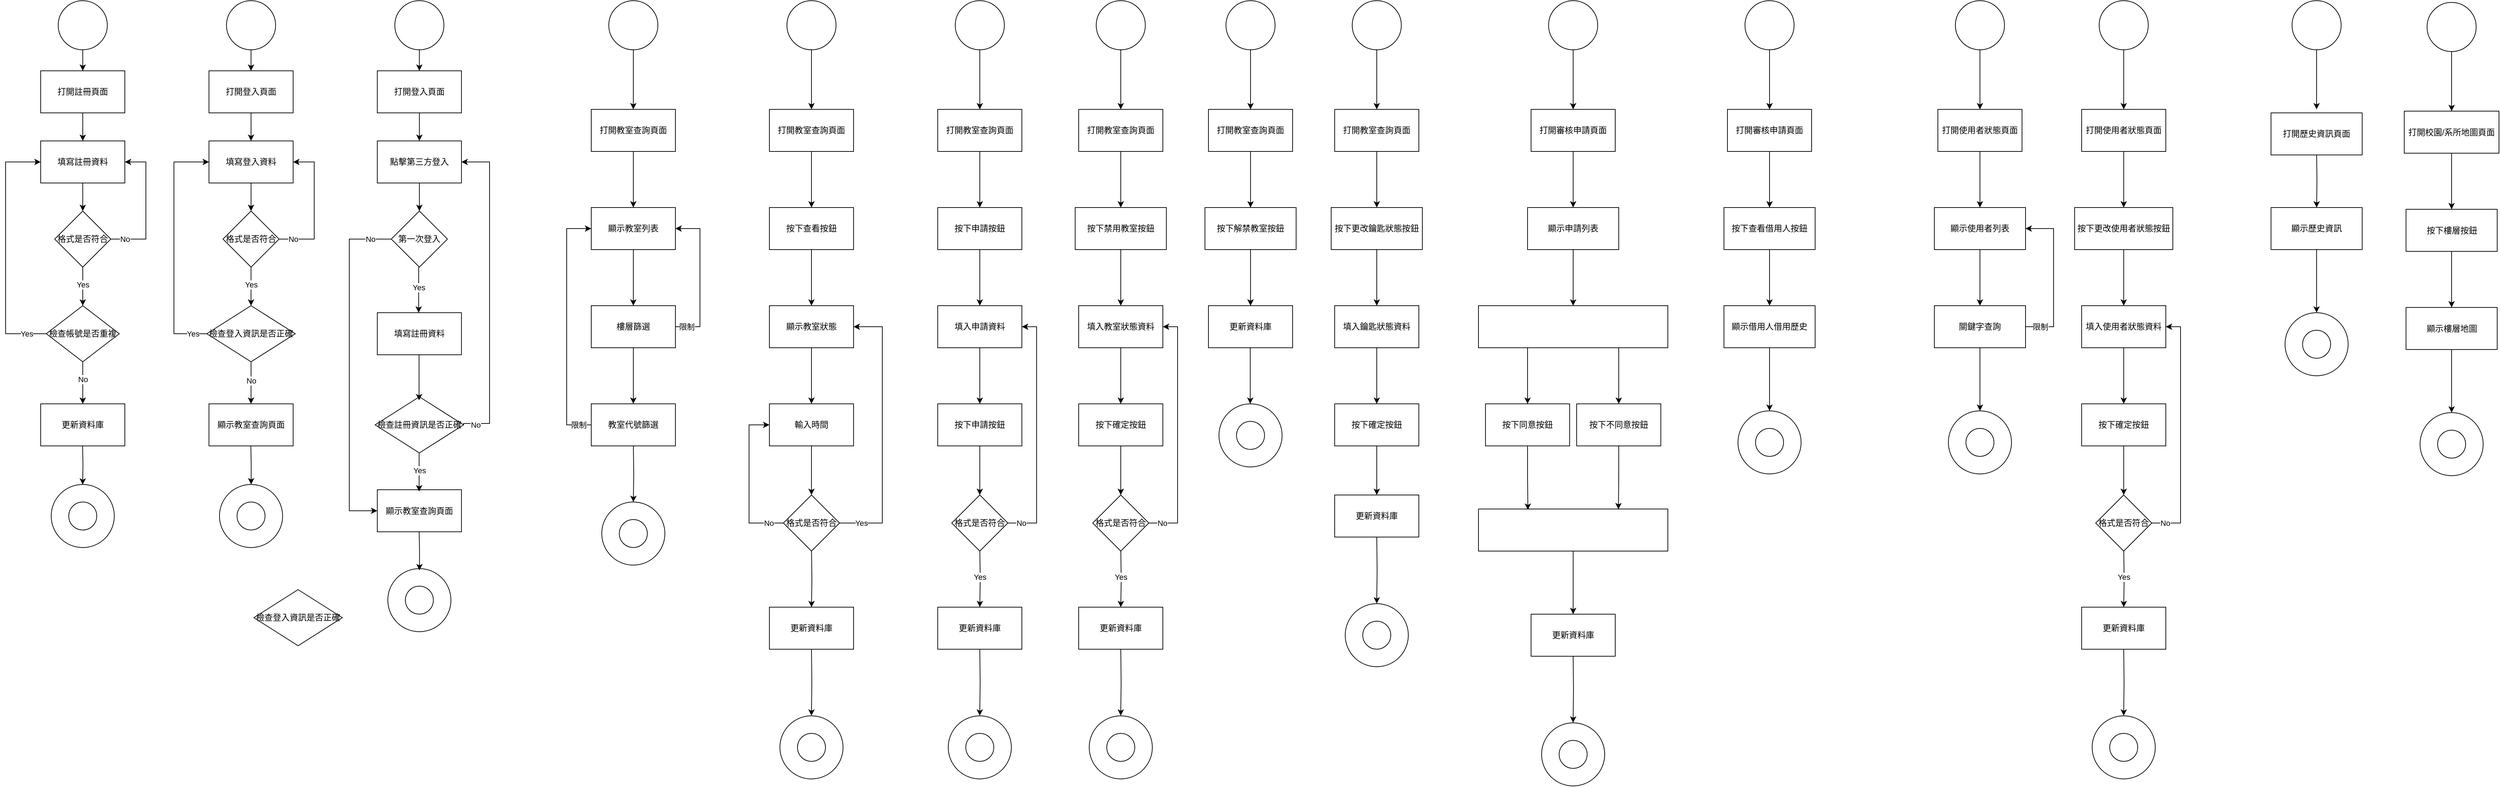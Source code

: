 <mxfile version="26.0.2">
  <diagram id="hvVRYcgnZZDShzeWK8Go" name="第 1 页">
    <mxGraphModel dx="1471" dy="1305" grid="1" gridSize="10" guides="1" tooltips="1" connect="1" arrows="1" fold="1" page="1" pageScale="1" pageWidth="827" pageHeight="1169" math="0" shadow="0">
      <root>
        <mxCell id="0" />
        <mxCell id="1" parent="0" />
        <mxCell id="fquedlguML3Tx2x5SOF--1" value="" style="edgeStyle=orthogonalEdgeStyle;rounded=0;orthogonalLoop=1;jettySize=auto;html=1;" edge="1" parent="1" source="fquedlguML3Tx2x5SOF--2" target="fquedlguML3Tx2x5SOF--4">
          <mxGeometry relative="1" as="geometry" />
        </mxCell>
        <mxCell id="fquedlguML3Tx2x5SOF--2" value="" style="ellipse;whiteSpace=wrap;html=1;aspect=fixed;" vertex="1" parent="1">
          <mxGeometry x="1725" width="70" height="70" as="geometry" />
        </mxCell>
        <mxCell id="fquedlguML3Tx2x5SOF--3" value="" style="edgeStyle=orthogonalEdgeStyle;rounded=0;orthogonalLoop=1;jettySize=auto;html=1;" edge="1" parent="1" source="fquedlguML3Tx2x5SOF--4" target="fquedlguML3Tx2x5SOF--6">
          <mxGeometry relative="1" as="geometry" />
        </mxCell>
        <mxCell id="fquedlguML3Tx2x5SOF--4" value="打開註冊頁面" style="whiteSpace=wrap;html=1;" vertex="1" parent="1">
          <mxGeometry x="1700" y="100" width="120" height="60" as="geometry" />
        </mxCell>
        <mxCell id="fquedlguML3Tx2x5SOF--5" value="" style="edgeStyle=orthogonalEdgeStyle;rounded=0;orthogonalLoop=1;jettySize=auto;html=1;" edge="1" parent="1" source="fquedlguML3Tx2x5SOF--6" target="fquedlguML3Tx2x5SOF--11">
          <mxGeometry relative="1" as="geometry" />
        </mxCell>
        <mxCell id="fquedlguML3Tx2x5SOF--6" value="填寫註冊資料" style="whiteSpace=wrap;html=1;" vertex="1" parent="1">
          <mxGeometry x="1700" y="200" width="120" height="60" as="geometry" />
        </mxCell>
        <mxCell id="fquedlguML3Tx2x5SOF--7" value="" style="edgeStyle=orthogonalEdgeStyle;rounded=0;orthogonalLoop=1;jettySize=auto;html=1;" edge="1" parent="1" source="fquedlguML3Tx2x5SOF--11" target="fquedlguML3Tx2x5SOF--17">
          <mxGeometry relative="1" as="geometry" />
        </mxCell>
        <mxCell id="fquedlguML3Tx2x5SOF--8" value="Yes" style="edgeLabel;html=1;align=center;verticalAlign=middle;resizable=0;points=[];" vertex="1" connectable="0" parent="fquedlguML3Tx2x5SOF--7">
          <mxGeometry x="-0.118" relative="1" as="geometry">
            <mxPoint as="offset" />
          </mxGeometry>
        </mxCell>
        <mxCell id="fquedlguML3Tx2x5SOF--9" style="edgeStyle=orthogonalEdgeStyle;rounded=0;orthogonalLoop=1;jettySize=auto;html=1;entryX=1;entryY=0.5;entryDx=0;entryDy=0;exitX=1;exitY=0.5;exitDx=0;exitDy=0;" edge="1" parent="1" source="fquedlguML3Tx2x5SOF--11" target="fquedlguML3Tx2x5SOF--6">
          <mxGeometry relative="1" as="geometry">
            <Array as="points">
              <mxPoint x="1850" y="340" />
              <mxPoint x="1850" y="230" />
            </Array>
            <mxPoint x="1794.999" y="409.971" as="sourcePoint" />
            <mxPoint x="1854.97" y="230" as="targetPoint" />
          </mxGeometry>
        </mxCell>
        <mxCell id="fquedlguML3Tx2x5SOF--10" value="No" style="edgeLabel;html=1;align=center;verticalAlign=middle;resizable=0;points=[];" vertex="1" connectable="0" parent="fquedlguML3Tx2x5SOF--9">
          <mxGeometry x="-0.812" relative="1" as="geometry">
            <mxPoint x="2" as="offset" />
          </mxGeometry>
        </mxCell>
        <mxCell id="fquedlguML3Tx2x5SOF--11" value="格式是否符合" style="rhombus;whiteSpace=wrap;html=1;" vertex="1" parent="1">
          <mxGeometry x="1720" y="300" width="80" height="80" as="geometry" />
        </mxCell>
        <mxCell id="fquedlguML3Tx2x5SOF--12" style="edgeStyle=orthogonalEdgeStyle;rounded=0;orthogonalLoop=1;jettySize=auto;html=1;entryX=0;entryY=0.5;entryDx=0;entryDy=0;exitX=0;exitY=0.5;exitDx=0;exitDy=0;" edge="1" parent="1" source="fquedlguML3Tx2x5SOF--17" target="fquedlguML3Tx2x5SOF--6">
          <mxGeometry relative="1" as="geometry">
            <Array as="points">
              <mxPoint x="1650" y="475" />
              <mxPoint x="1650" y="230" />
            </Array>
            <mxPoint x="1665.999" y="499.978" as="sourcePoint" />
            <mxPoint x="1605.97" y="215" as="targetPoint" />
          </mxGeometry>
        </mxCell>
        <mxCell id="fquedlguML3Tx2x5SOF--13" value="Yes" style="edgeLabel;html=1;align=center;verticalAlign=middle;resizable=0;points=[];" vertex="1" connectable="0" parent="fquedlguML3Tx2x5SOF--12">
          <mxGeometry x="-0.876" relative="1" as="geometry">
            <mxPoint x="-6" as="offset" />
          </mxGeometry>
        </mxCell>
        <mxCell id="fquedlguML3Tx2x5SOF--14" value="" style="edgeStyle=orthogonalEdgeStyle;rounded=0;orthogonalLoop=1;jettySize=auto;html=1;entryX=0.5;entryY=0;entryDx=0;entryDy=0;" edge="1" parent="1" source="fquedlguML3Tx2x5SOF--17" target="fquedlguML3Tx2x5SOF--18">
          <mxGeometry relative="1" as="geometry">
            <mxPoint x="1760" y="755" as="targetPoint" />
          </mxGeometry>
        </mxCell>
        <mxCell id="fquedlguML3Tx2x5SOF--15" value="No" style="edgeLabel;html=1;align=center;verticalAlign=middle;resizable=0;points=[];" vertex="1" connectable="0" parent="fquedlguML3Tx2x5SOF--14">
          <mxGeometry x="-0.121" relative="1" as="geometry">
            <mxPoint y="-71" as="offset" />
          </mxGeometry>
        </mxCell>
        <mxCell id="fquedlguML3Tx2x5SOF--16" value="No" style="edgeLabel;html=1;align=center;verticalAlign=middle;resizable=0;points=[];" vertex="1" connectable="0" parent="fquedlguML3Tx2x5SOF--14">
          <mxGeometry x="-0.171" relative="1" as="geometry">
            <mxPoint as="offset" />
          </mxGeometry>
        </mxCell>
        <mxCell id="fquedlguML3Tx2x5SOF--17" value="檢查帳號是否重複" style="rhombus;whiteSpace=wrap;html=1;" vertex="1" parent="1">
          <mxGeometry x="1708" y="435" width="104" height="80" as="geometry" />
        </mxCell>
        <mxCell id="fquedlguML3Tx2x5SOF--18" value="更新資料庫" style="whiteSpace=wrap;html=1;" vertex="1" parent="1">
          <mxGeometry x="1700" y="575" width="120" height="60" as="geometry" />
        </mxCell>
        <mxCell id="fquedlguML3Tx2x5SOF--19" value="" style="verticalLabelPosition=bottom;verticalAlign=top;html=1;shape=mxgraph.basic.donut;dx=25;" vertex="1" parent="1">
          <mxGeometry x="1715" y="690" width="90" height="90" as="geometry" />
        </mxCell>
        <mxCell id="fquedlguML3Tx2x5SOF--20" style="edgeStyle=orthogonalEdgeStyle;rounded=0;orthogonalLoop=1;jettySize=auto;html=1;entryX=0.498;entryY=0.003;entryDx=0;entryDy=0;entryPerimeter=0;" edge="1" parent="1" target="fquedlguML3Tx2x5SOF--19">
          <mxGeometry relative="1" as="geometry">
            <mxPoint x="1759.79" y="635" as="sourcePoint" />
            <mxPoint x="1760" y="682" as="targetPoint" />
          </mxGeometry>
        </mxCell>
        <mxCell id="fquedlguML3Tx2x5SOF--21" value="" style="edgeStyle=orthogonalEdgeStyle;rounded=0;orthogonalLoop=1;jettySize=auto;html=1;" edge="1" parent="1" source="fquedlguML3Tx2x5SOF--22" target="fquedlguML3Tx2x5SOF--24">
          <mxGeometry relative="1" as="geometry" />
        </mxCell>
        <mxCell id="fquedlguML3Tx2x5SOF--22" value="" style="ellipse;whiteSpace=wrap;html=1;aspect=fixed;" vertex="1" parent="1">
          <mxGeometry x="1964.94" width="70" height="70" as="geometry" />
        </mxCell>
        <mxCell id="fquedlguML3Tx2x5SOF--23" value="" style="edgeStyle=orthogonalEdgeStyle;rounded=0;orthogonalLoop=1;jettySize=auto;html=1;" edge="1" parent="1" source="fquedlguML3Tx2x5SOF--24" target="fquedlguML3Tx2x5SOF--26">
          <mxGeometry relative="1" as="geometry" />
        </mxCell>
        <mxCell id="fquedlguML3Tx2x5SOF--24" value="打開登入頁面" style="whiteSpace=wrap;html=1;" vertex="1" parent="1">
          <mxGeometry x="1939.94" y="100" width="120" height="60" as="geometry" />
        </mxCell>
        <mxCell id="fquedlguML3Tx2x5SOF--25" value="" style="edgeStyle=orthogonalEdgeStyle;rounded=0;orthogonalLoop=1;jettySize=auto;html=1;" edge="1" parent="1" source="fquedlguML3Tx2x5SOF--26" target="fquedlguML3Tx2x5SOF--31">
          <mxGeometry relative="1" as="geometry" />
        </mxCell>
        <mxCell id="fquedlguML3Tx2x5SOF--26" value="填寫登入資料" style="whiteSpace=wrap;html=1;" vertex="1" parent="1">
          <mxGeometry x="1939.94" y="200" width="120" height="60" as="geometry" />
        </mxCell>
        <mxCell id="fquedlguML3Tx2x5SOF--27" value="" style="edgeStyle=orthogonalEdgeStyle;rounded=0;orthogonalLoop=1;jettySize=auto;html=1;" edge="1" parent="1" source="fquedlguML3Tx2x5SOF--31" target="fquedlguML3Tx2x5SOF--34">
          <mxGeometry relative="1" as="geometry" />
        </mxCell>
        <mxCell id="fquedlguML3Tx2x5SOF--28" value="Yes" style="edgeLabel;html=1;align=center;verticalAlign=middle;resizable=0;points=[];" vertex="1" connectable="0" parent="fquedlguML3Tx2x5SOF--27">
          <mxGeometry x="-0.118" relative="1" as="geometry">
            <mxPoint as="offset" />
          </mxGeometry>
        </mxCell>
        <mxCell id="fquedlguML3Tx2x5SOF--29" style="edgeStyle=orthogonalEdgeStyle;rounded=0;orthogonalLoop=1;jettySize=auto;html=1;entryX=1;entryY=0.5;entryDx=0;entryDy=0;exitX=1;exitY=0.5;exitDx=0;exitDy=0;" edge="1" parent="1" source="fquedlguML3Tx2x5SOF--31" target="fquedlguML3Tx2x5SOF--26">
          <mxGeometry relative="1" as="geometry">
            <Array as="points">
              <mxPoint x="2090" y="340" />
              <mxPoint x="2090" y="230" />
            </Array>
            <mxPoint x="2034.945" y="399.995" as="sourcePoint" />
            <mxPoint x="2094.95" y="250" as="targetPoint" />
          </mxGeometry>
        </mxCell>
        <mxCell id="fquedlguML3Tx2x5SOF--30" value="No" style="edgeLabel;html=1;align=center;verticalAlign=middle;resizable=0;points=[];" vertex="1" connectable="0" parent="fquedlguML3Tx2x5SOF--29">
          <mxGeometry x="-0.812" relative="1" as="geometry">
            <mxPoint x="2" as="offset" />
          </mxGeometry>
        </mxCell>
        <mxCell id="fquedlguML3Tx2x5SOF--31" value="格式是否符合" style="rhombus;whiteSpace=wrap;html=1;" vertex="1" parent="1">
          <mxGeometry x="1959.94" y="300" width="80" height="80" as="geometry" />
        </mxCell>
        <mxCell id="fquedlguML3Tx2x5SOF--32" style="edgeStyle=orthogonalEdgeStyle;rounded=0;orthogonalLoop=1;jettySize=auto;html=1;entryX=0;entryY=0.5;entryDx=0;entryDy=0;exitX=0;exitY=0.5;exitDx=0;exitDy=0;" edge="1" parent="1" source="fquedlguML3Tx2x5SOF--34" target="fquedlguML3Tx2x5SOF--26">
          <mxGeometry relative="1" as="geometry">
            <Array as="points">
              <mxPoint x="1890" y="475" />
              <mxPoint x="1890" y="230" />
            </Array>
            <mxPoint x="1972.96" y="514.968" as="sourcePoint" />
            <mxPoint x="1912.91" y="230" as="targetPoint" />
          </mxGeometry>
        </mxCell>
        <mxCell id="fquedlguML3Tx2x5SOF--33" value="Yes" style="edgeLabel;html=1;align=center;verticalAlign=middle;resizable=0;points=[];" vertex="1" connectable="0" parent="fquedlguML3Tx2x5SOF--32">
          <mxGeometry x="-0.876" relative="1" as="geometry">
            <mxPoint x="1" as="offset" />
          </mxGeometry>
        </mxCell>
        <mxCell id="fquedlguML3Tx2x5SOF--34" value="檢查登入資訊是否正確" style="rhombus;whiteSpace=wrap;html=1;" vertex="1" parent="1">
          <mxGeometry x="1936.91" y="435" width="126.06" height="80" as="geometry" />
        </mxCell>
        <mxCell id="fquedlguML3Tx2x5SOF--35" value="" style="verticalLabelPosition=bottom;verticalAlign=top;html=1;shape=mxgraph.basic.donut;dx=25;" vertex="1" parent="1">
          <mxGeometry x="1954.94" y="690" width="90" height="90" as="geometry" />
        </mxCell>
        <mxCell id="fquedlguML3Tx2x5SOF--36" value="" style="edgeStyle=orthogonalEdgeStyle;rounded=0;orthogonalLoop=1;jettySize=auto;html=1;" edge="1" parent="1" source="fquedlguML3Tx2x5SOF--37" target="fquedlguML3Tx2x5SOF--39">
          <mxGeometry relative="1" as="geometry" />
        </mxCell>
        <mxCell id="fquedlguML3Tx2x5SOF--37" value="" style="ellipse;whiteSpace=wrap;html=1;aspect=fixed;" vertex="1" parent="1">
          <mxGeometry x="2510" width="70" height="70" as="geometry" />
        </mxCell>
        <mxCell id="fquedlguML3Tx2x5SOF--38" value="" style="edgeStyle=orthogonalEdgeStyle;rounded=0;orthogonalLoop=1;jettySize=auto;html=1;" edge="1" parent="1" source="fquedlguML3Tx2x5SOF--39" target="fquedlguML3Tx2x5SOF--41">
          <mxGeometry relative="1" as="geometry" />
        </mxCell>
        <mxCell id="fquedlguML3Tx2x5SOF--39" value="打開教室查詢頁面" style="whiteSpace=wrap;html=1;" vertex="1" parent="1">
          <mxGeometry x="2485" y="155" width="120" height="60" as="geometry" />
        </mxCell>
        <mxCell id="fquedlguML3Tx2x5SOF--40" value="" style="edgeStyle=orthogonalEdgeStyle;rounded=0;orthogonalLoop=1;jettySize=auto;html=1;" edge="1" parent="1" source="fquedlguML3Tx2x5SOF--41" target="fquedlguML3Tx2x5SOF--45">
          <mxGeometry relative="1" as="geometry" />
        </mxCell>
        <mxCell id="fquedlguML3Tx2x5SOF--41" value="顯示教室列表" style="whiteSpace=wrap;html=1;" vertex="1" parent="1">
          <mxGeometry x="2485" y="295" width="120" height="60" as="geometry" />
        </mxCell>
        <mxCell id="fquedlguML3Tx2x5SOF--42" style="edgeStyle=orthogonalEdgeStyle;rounded=0;orthogonalLoop=1;jettySize=auto;html=1;entryX=1;entryY=0.5;entryDx=0;entryDy=0;" edge="1" parent="1" source="fquedlguML3Tx2x5SOF--45" target="fquedlguML3Tx2x5SOF--41">
          <mxGeometry relative="1" as="geometry">
            <Array as="points">
              <mxPoint x="2640" y="465" />
              <mxPoint x="2640" y="325" />
            </Array>
          </mxGeometry>
        </mxCell>
        <mxCell id="fquedlguML3Tx2x5SOF--43" value="限制" style="edgeLabel;html=1;align=center;verticalAlign=middle;resizable=0;points=[];" vertex="1" connectable="0" parent="fquedlguML3Tx2x5SOF--42">
          <mxGeometry x="-0.846" y="-1" relative="1" as="geometry">
            <mxPoint y="-1" as="offset" />
          </mxGeometry>
        </mxCell>
        <mxCell id="fquedlguML3Tx2x5SOF--44" value="" style="edgeStyle=orthogonalEdgeStyle;rounded=0;orthogonalLoop=1;jettySize=auto;html=1;" edge="1" parent="1" source="fquedlguML3Tx2x5SOF--45" target="fquedlguML3Tx2x5SOF--48">
          <mxGeometry relative="1" as="geometry" />
        </mxCell>
        <mxCell id="fquedlguML3Tx2x5SOF--45" value="樓層篩選" style="whiteSpace=wrap;html=1;" vertex="1" parent="1">
          <mxGeometry x="2485" y="435" width="120" height="60" as="geometry" />
        </mxCell>
        <mxCell id="fquedlguML3Tx2x5SOF--46" style="edgeStyle=orthogonalEdgeStyle;rounded=0;orthogonalLoop=1;jettySize=auto;html=1;entryX=0;entryY=0.5;entryDx=0;entryDy=0;" edge="1" parent="1" source="fquedlguML3Tx2x5SOF--48" target="fquedlguML3Tx2x5SOF--41">
          <mxGeometry relative="1" as="geometry">
            <Array as="points">
              <mxPoint x="2450" y="605" />
              <mxPoint x="2450" y="325" />
            </Array>
          </mxGeometry>
        </mxCell>
        <mxCell id="fquedlguML3Tx2x5SOF--47" value="限制" style="edgeLabel;html=1;align=center;verticalAlign=middle;resizable=0;points=[];" vertex="1" connectable="0" parent="fquedlguML3Tx2x5SOF--46">
          <mxGeometry x="-0.895" y="-2" relative="1" as="geometry">
            <mxPoint y="2" as="offset" />
          </mxGeometry>
        </mxCell>
        <mxCell id="fquedlguML3Tx2x5SOF--48" value="教室代號篩選" style="whiteSpace=wrap;html=1;" vertex="1" parent="1">
          <mxGeometry x="2485" y="575" width="120" height="60" as="geometry" />
        </mxCell>
        <mxCell id="fquedlguML3Tx2x5SOF--49" value="" style="edgeStyle=orthogonalEdgeStyle;rounded=0;orthogonalLoop=1;jettySize=auto;html=1;" edge="1" parent="1" source="fquedlguML3Tx2x5SOF--50" target="fquedlguML3Tx2x5SOF--52">
          <mxGeometry relative="1" as="geometry" />
        </mxCell>
        <mxCell id="fquedlguML3Tx2x5SOF--50" value="" style="ellipse;whiteSpace=wrap;html=1;aspect=fixed;" vertex="1" parent="1">
          <mxGeometry x="2764" width="70" height="70" as="geometry" />
        </mxCell>
        <mxCell id="fquedlguML3Tx2x5SOF--51" value="" style="edgeStyle=orthogonalEdgeStyle;rounded=0;orthogonalLoop=1;jettySize=auto;html=1;" edge="1" parent="1" source="fquedlguML3Tx2x5SOF--52" target="fquedlguML3Tx2x5SOF--54">
          <mxGeometry relative="1" as="geometry" />
        </mxCell>
        <mxCell id="fquedlguML3Tx2x5SOF--52" value="打開教室查詢頁面" style="whiteSpace=wrap;html=1;" vertex="1" parent="1">
          <mxGeometry x="2739" y="155" width="120" height="60" as="geometry" />
        </mxCell>
        <mxCell id="fquedlguML3Tx2x5SOF--53" value="" style="edgeStyle=orthogonalEdgeStyle;rounded=0;orthogonalLoop=1;jettySize=auto;html=1;" edge="1" parent="1" source="fquedlguML3Tx2x5SOF--54" target="fquedlguML3Tx2x5SOF--56">
          <mxGeometry relative="1" as="geometry" />
        </mxCell>
        <mxCell id="fquedlguML3Tx2x5SOF--54" value="按下查看按鈕" style="whiteSpace=wrap;html=1;" vertex="1" parent="1">
          <mxGeometry x="2739" y="295" width="120" height="60" as="geometry" />
        </mxCell>
        <mxCell id="fquedlguML3Tx2x5SOF--55" value="" style="edgeStyle=orthogonalEdgeStyle;rounded=0;orthogonalLoop=1;jettySize=auto;html=1;" edge="1" parent="1" source="fquedlguML3Tx2x5SOF--56" target="fquedlguML3Tx2x5SOF--58">
          <mxGeometry relative="1" as="geometry" />
        </mxCell>
        <mxCell id="fquedlguML3Tx2x5SOF--56" value="顯示教室狀態" style="whiteSpace=wrap;html=1;" vertex="1" parent="1">
          <mxGeometry x="2739" y="435" width="120" height="60" as="geometry" />
        </mxCell>
        <mxCell id="fquedlguML3Tx2x5SOF--57" value="" style="edgeStyle=orthogonalEdgeStyle;rounded=0;orthogonalLoop=1;jettySize=auto;html=1;" edge="1" parent="1" source="fquedlguML3Tx2x5SOF--58" target="fquedlguML3Tx2x5SOF--63">
          <mxGeometry relative="1" as="geometry" />
        </mxCell>
        <mxCell id="fquedlguML3Tx2x5SOF--58" value="輸入時間" style="whiteSpace=wrap;html=1;" vertex="1" parent="1">
          <mxGeometry x="2739" y="575" width="120" height="60" as="geometry" />
        </mxCell>
        <mxCell id="fquedlguML3Tx2x5SOF--59" style="edgeStyle=orthogonalEdgeStyle;rounded=0;orthogonalLoop=1;jettySize=auto;html=1;entryX=1;entryY=0.5;entryDx=0;entryDy=0;" edge="1" parent="1" source="fquedlguML3Tx2x5SOF--63" target="fquedlguML3Tx2x5SOF--56">
          <mxGeometry relative="1" as="geometry">
            <Array as="points">
              <mxPoint x="2900" y="745" />
              <mxPoint x="2900" y="465" />
            </Array>
          </mxGeometry>
        </mxCell>
        <mxCell id="fquedlguML3Tx2x5SOF--60" value="Yes" style="edgeLabel;html=1;align=center;verticalAlign=middle;resizable=0;points=[];" vertex="1" connectable="0" parent="fquedlguML3Tx2x5SOF--59">
          <mxGeometry x="-0.839" relative="1" as="geometry">
            <mxPoint as="offset" />
          </mxGeometry>
        </mxCell>
        <mxCell id="fquedlguML3Tx2x5SOF--61" style="edgeStyle=orthogonalEdgeStyle;rounded=0;orthogonalLoop=1;jettySize=auto;html=1;entryX=0;entryY=0.5;entryDx=0;entryDy=0;" edge="1" parent="1" source="fquedlguML3Tx2x5SOF--63" target="fquedlguML3Tx2x5SOF--58">
          <mxGeometry relative="1" as="geometry">
            <Array as="points">
              <mxPoint x="2710" y="745" />
              <mxPoint x="2710" y="605" />
            </Array>
          </mxGeometry>
        </mxCell>
        <mxCell id="fquedlguML3Tx2x5SOF--62" value="No" style="edgeLabel;html=1;align=center;verticalAlign=middle;resizable=0;points=[];" vertex="1" connectable="0" parent="fquedlguML3Tx2x5SOF--61">
          <mxGeometry x="-0.81" y="-3" relative="1" as="geometry">
            <mxPoint x="-1" y="3" as="offset" />
          </mxGeometry>
        </mxCell>
        <mxCell id="fquedlguML3Tx2x5SOF--63" value="格式是否符合" style="rhombus;whiteSpace=wrap;html=1;" vertex="1" parent="1">
          <mxGeometry x="2759" y="705" width="80" height="80" as="geometry" />
        </mxCell>
        <mxCell id="fquedlguML3Tx2x5SOF--64" value="" style="edgeStyle=orthogonalEdgeStyle;rounded=0;orthogonalLoop=1;jettySize=auto;html=1;" edge="1" parent="1">
          <mxGeometry relative="1" as="geometry">
            <mxPoint x="2545.06" y="635" as="sourcePoint" />
            <mxPoint x="2545" y="715" as="targetPoint" />
          </mxGeometry>
        </mxCell>
        <mxCell id="fquedlguML3Tx2x5SOF--65" value="" style="verticalLabelPosition=bottom;verticalAlign=top;html=1;shape=mxgraph.basic.donut;dx=25;" vertex="1" parent="1">
          <mxGeometry x="2500" y="715" width="90" height="90" as="geometry" />
        </mxCell>
        <mxCell id="fquedlguML3Tx2x5SOF--66" value="" style="edgeStyle=orthogonalEdgeStyle;rounded=0;orthogonalLoop=1;jettySize=auto;html=1;" edge="1" parent="1">
          <mxGeometry relative="1" as="geometry">
            <mxPoint x="2799.06" y="785" as="sourcePoint" />
            <mxPoint x="2799" y="865" as="targetPoint" />
          </mxGeometry>
        </mxCell>
        <mxCell id="fquedlguML3Tx2x5SOF--67" value="" style="edgeStyle=orthogonalEdgeStyle;rounded=0;orthogonalLoop=1;jettySize=auto;html=1;" edge="1" parent="1" source="fquedlguML3Tx2x5SOF--68" target="fquedlguML3Tx2x5SOF--70">
          <mxGeometry relative="1" as="geometry" />
        </mxCell>
        <mxCell id="fquedlguML3Tx2x5SOF--68" value="" style="ellipse;whiteSpace=wrap;html=1;aspect=fixed;" vertex="1" parent="1">
          <mxGeometry x="3004" width="70" height="70" as="geometry" />
        </mxCell>
        <mxCell id="fquedlguML3Tx2x5SOF--69" value="" style="edgeStyle=orthogonalEdgeStyle;rounded=0;orthogonalLoop=1;jettySize=auto;html=1;" edge="1" parent="1" source="fquedlguML3Tx2x5SOF--70" target="fquedlguML3Tx2x5SOF--72">
          <mxGeometry relative="1" as="geometry" />
        </mxCell>
        <mxCell id="fquedlguML3Tx2x5SOF--70" value="打開教室查詢頁面" style="whiteSpace=wrap;html=1;" vertex="1" parent="1">
          <mxGeometry x="2979" y="155" width="120" height="60" as="geometry" />
        </mxCell>
        <mxCell id="fquedlguML3Tx2x5SOF--71" value="" style="edgeStyle=orthogonalEdgeStyle;rounded=0;orthogonalLoop=1;jettySize=auto;html=1;" edge="1" parent="1" source="fquedlguML3Tx2x5SOF--72" target="fquedlguML3Tx2x5SOF--74">
          <mxGeometry relative="1" as="geometry" />
        </mxCell>
        <mxCell id="fquedlguML3Tx2x5SOF--72" value="按下申請按鈕" style="whiteSpace=wrap;html=1;" vertex="1" parent="1">
          <mxGeometry x="2979" y="295" width="120" height="60" as="geometry" />
        </mxCell>
        <mxCell id="fquedlguML3Tx2x5SOF--73" value="" style="edgeStyle=orthogonalEdgeStyle;rounded=0;orthogonalLoop=1;jettySize=auto;html=1;" edge="1" parent="1" source="fquedlguML3Tx2x5SOF--74" target="fquedlguML3Tx2x5SOF--76">
          <mxGeometry relative="1" as="geometry" />
        </mxCell>
        <mxCell id="fquedlguML3Tx2x5SOF--74" value="填入申請資料" style="whiteSpace=wrap;html=1;" vertex="1" parent="1">
          <mxGeometry x="2979" y="435" width="120" height="60" as="geometry" />
        </mxCell>
        <mxCell id="fquedlguML3Tx2x5SOF--75" value="" style="edgeStyle=orthogonalEdgeStyle;rounded=0;orthogonalLoop=1;jettySize=auto;html=1;" edge="1" parent="1" source="fquedlguML3Tx2x5SOF--76" target="fquedlguML3Tx2x5SOF--79">
          <mxGeometry relative="1" as="geometry" />
        </mxCell>
        <mxCell id="fquedlguML3Tx2x5SOF--76" value="按下申請按鈕" style="whiteSpace=wrap;html=1;" vertex="1" parent="1">
          <mxGeometry x="2979" y="575" width="120" height="60" as="geometry" />
        </mxCell>
        <mxCell id="fquedlguML3Tx2x5SOF--77" style="edgeStyle=orthogonalEdgeStyle;rounded=0;orthogonalLoop=1;jettySize=auto;html=1;entryX=1;entryY=0.5;entryDx=0;entryDy=0;" edge="1" parent="1" source="fquedlguML3Tx2x5SOF--79" target="fquedlguML3Tx2x5SOF--74">
          <mxGeometry relative="1" as="geometry">
            <Array as="points">
              <mxPoint x="3120" y="745" />
              <mxPoint x="3120" y="465" />
            </Array>
          </mxGeometry>
        </mxCell>
        <mxCell id="fquedlguML3Tx2x5SOF--78" value="No" style="edgeLabel;html=1;align=center;verticalAlign=middle;resizable=0;points=[];" vertex="1" connectable="0" parent="fquedlguML3Tx2x5SOF--77">
          <mxGeometry x="-0.891" relative="1" as="geometry">
            <mxPoint as="offset" />
          </mxGeometry>
        </mxCell>
        <mxCell id="fquedlguML3Tx2x5SOF--79" value="格式是否符合" style="rhombus;whiteSpace=wrap;html=1;" vertex="1" parent="1">
          <mxGeometry x="2999" y="705" width="80" height="80" as="geometry" />
        </mxCell>
        <mxCell id="fquedlguML3Tx2x5SOF--80" value="" style="edgeStyle=orthogonalEdgeStyle;rounded=0;orthogonalLoop=1;jettySize=auto;html=1;" edge="1" parent="1">
          <mxGeometry relative="1" as="geometry">
            <mxPoint x="3039.06" y="785" as="sourcePoint" />
            <mxPoint x="3039" y="865" as="targetPoint" />
          </mxGeometry>
        </mxCell>
        <mxCell id="fquedlguML3Tx2x5SOF--81" value="Yes" style="edgeLabel;html=1;align=center;verticalAlign=middle;resizable=0;points=[];" vertex="1" connectable="0" parent="fquedlguML3Tx2x5SOF--80">
          <mxGeometry x="-0.109" y="-1" relative="1" as="geometry">
            <mxPoint y="1" as="offset" />
          </mxGeometry>
        </mxCell>
        <mxCell id="fquedlguML3Tx2x5SOF--82" value="" style="edgeStyle=orthogonalEdgeStyle;rounded=0;orthogonalLoop=1;jettySize=auto;html=1;" edge="1" parent="1" source="fquedlguML3Tx2x5SOF--83" target="fquedlguML3Tx2x5SOF--85">
          <mxGeometry relative="1" as="geometry" />
        </mxCell>
        <mxCell id="fquedlguML3Tx2x5SOF--83" value="" style="ellipse;whiteSpace=wrap;html=1;aspect=fixed;" vertex="1" parent="1">
          <mxGeometry x="3205" width="70" height="70" as="geometry" />
        </mxCell>
        <mxCell id="fquedlguML3Tx2x5SOF--84" value="" style="edgeStyle=orthogonalEdgeStyle;rounded=0;orthogonalLoop=1;jettySize=auto;html=1;" edge="1" parent="1" source="fquedlguML3Tx2x5SOF--85" target="fquedlguML3Tx2x5SOF--87">
          <mxGeometry relative="1" as="geometry" />
        </mxCell>
        <mxCell id="fquedlguML3Tx2x5SOF--85" value="打開教室查詢頁面" style="whiteSpace=wrap;html=1;" vertex="1" parent="1">
          <mxGeometry x="3180" y="155" width="120" height="60" as="geometry" />
        </mxCell>
        <mxCell id="fquedlguML3Tx2x5SOF--86" value="" style="edgeStyle=orthogonalEdgeStyle;rounded=0;orthogonalLoop=1;jettySize=auto;html=1;" edge="1" parent="1" source="fquedlguML3Tx2x5SOF--87" target="fquedlguML3Tx2x5SOF--89">
          <mxGeometry relative="1" as="geometry" />
        </mxCell>
        <mxCell id="fquedlguML3Tx2x5SOF--87" value="按下禁用教室按鈕" style="whiteSpace=wrap;html=1;" vertex="1" parent="1">
          <mxGeometry x="3175" y="295" width="130" height="60" as="geometry" />
        </mxCell>
        <mxCell id="fquedlguML3Tx2x5SOF--88" value="" style="edgeStyle=orthogonalEdgeStyle;rounded=0;orthogonalLoop=1;jettySize=auto;html=1;" edge="1" parent="1" source="fquedlguML3Tx2x5SOF--89" target="fquedlguML3Tx2x5SOF--91">
          <mxGeometry relative="1" as="geometry" />
        </mxCell>
        <mxCell id="fquedlguML3Tx2x5SOF--89" value="填入教室狀態資料" style="whiteSpace=wrap;html=1;" vertex="1" parent="1">
          <mxGeometry x="3180" y="435" width="120" height="60" as="geometry" />
        </mxCell>
        <mxCell id="fquedlguML3Tx2x5SOF--90" value="" style="edgeStyle=orthogonalEdgeStyle;rounded=0;orthogonalLoop=1;jettySize=auto;html=1;" edge="1" parent="1" source="fquedlguML3Tx2x5SOF--91" target="fquedlguML3Tx2x5SOF--94">
          <mxGeometry relative="1" as="geometry" />
        </mxCell>
        <mxCell id="fquedlguML3Tx2x5SOF--91" value="按下確定按鈕" style="whiteSpace=wrap;html=1;" vertex="1" parent="1">
          <mxGeometry x="3180" y="575" width="120" height="60" as="geometry" />
        </mxCell>
        <mxCell id="fquedlguML3Tx2x5SOF--92" style="edgeStyle=orthogonalEdgeStyle;rounded=0;orthogonalLoop=1;jettySize=auto;html=1;entryX=1;entryY=0.5;entryDx=0;entryDy=0;" edge="1" parent="1" source="fquedlguML3Tx2x5SOF--94" target="fquedlguML3Tx2x5SOF--89">
          <mxGeometry relative="1" as="geometry">
            <Array as="points">
              <mxPoint x="3321" y="745" />
              <mxPoint x="3321" y="465" />
            </Array>
          </mxGeometry>
        </mxCell>
        <mxCell id="fquedlguML3Tx2x5SOF--93" value="No" style="edgeLabel;html=1;align=center;verticalAlign=middle;resizable=0;points=[];" vertex="1" connectable="0" parent="fquedlguML3Tx2x5SOF--92">
          <mxGeometry x="-0.891" relative="1" as="geometry">
            <mxPoint as="offset" />
          </mxGeometry>
        </mxCell>
        <mxCell id="fquedlguML3Tx2x5SOF--94" value="格式是否符合" style="rhombus;whiteSpace=wrap;html=1;" vertex="1" parent="1">
          <mxGeometry x="3200" y="705" width="80" height="80" as="geometry" />
        </mxCell>
        <mxCell id="fquedlguML3Tx2x5SOF--95" value="" style="edgeStyle=orthogonalEdgeStyle;rounded=0;orthogonalLoop=1;jettySize=auto;html=1;" edge="1" parent="1">
          <mxGeometry relative="1" as="geometry">
            <mxPoint x="3240.06" y="785" as="sourcePoint" />
            <mxPoint x="3240" y="865" as="targetPoint" />
          </mxGeometry>
        </mxCell>
        <mxCell id="fquedlguML3Tx2x5SOF--96" value="Yes" style="edgeLabel;html=1;align=center;verticalAlign=middle;resizable=0;points=[];" vertex="1" connectable="0" parent="fquedlguML3Tx2x5SOF--95">
          <mxGeometry x="-0.109" y="-1" relative="1" as="geometry">
            <mxPoint y="1" as="offset" />
          </mxGeometry>
        </mxCell>
        <mxCell id="fquedlguML3Tx2x5SOF--97" value="" style="edgeStyle=orthogonalEdgeStyle;rounded=0;orthogonalLoop=1;jettySize=auto;html=1;" edge="1" parent="1" source="fquedlguML3Tx2x5SOF--98" target="fquedlguML3Tx2x5SOF--100">
          <mxGeometry relative="1" as="geometry" />
        </mxCell>
        <mxCell id="fquedlguML3Tx2x5SOF--98" value="" style="ellipse;whiteSpace=wrap;html=1;aspect=fixed;" vertex="1" parent="1">
          <mxGeometry x="3570" width="70" height="70" as="geometry" />
        </mxCell>
        <mxCell id="fquedlguML3Tx2x5SOF--99" value="" style="edgeStyle=orthogonalEdgeStyle;rounded=0;orthogonalLoop=1;jettySize=auto;html=1;" edge="1" parent="1" source="fquedlguML3Tx2x5SOF--100" target="fquedlguML3Tx2x5SOF--102">
          <mxGeometry relative="1" as="geometry" />
        </mxCell>
        <mxCell id="fquedlguML3Tx2x5SOF--100" value="打開教室查詢頁面" style="whiteSpace=wrap;html=1;" vertex="1" parent="1">
          <mxGeometry x="3545" y="155" width="120" height="60" as="geometry" />
        </mxCell>
        <mxCell id="fquedlguML3Tx2x5SOF--101" value="" style="edgeStyle=orthogonalEdgeStyle;rounded=0;orthogonalLoop=1;jettySize=auto;html=1;" edge="1" parent="1" source="fquedlguML3Tx2x5SOF--102" target="fquedlguML3Tx2x5SOF--104">
          <mxGeometry relative="1" as="geometry" />
        </mxCell>
        <mxCell id="fquedlguML3Tx2x5SOF--102" value="按下更改鑰匙狀態按鈕" style="whiteSpace=wrap;html=1;" vertex="1" parent="1">
          <mxGeometry x="3540" y="295" width="130" height="60" as="geometry" />
        </mxCell>
        <mxCell id="fquedlguML3Tx2x5SOF--103" value="" style="edgeStyle=orthogonalEdgeStyle;rounded=0;orthogonalLoop=1;jettySize=auto;html=1;" edge="1" parent="1" source="fquedlguML3Tx2x5SOF--104" target="fquedlguML3Tx2x5SOF--106">
          <mxGeometry relative="1" as="geometry" />
        </mxCell>
        <mxCell id="fquedlguML3Tx2x5SOF--104" value="填入鑰匙狀態資料" style="whiteSpace=wrap;html=1;" vertex="1" parent="1">
          <mxGeometry x="3545" y="435" width="120" height="60" as="geometry" />
        </mxCell>
        <mxCell id="fquedlguML3Tx2x5SOF--105" value="" style="edgeStyle=orthogonalEdgeStyle;rounded=0;orthogonalLoop=1;jettySize=auto;html=1;" edge="1" parent="1" source="fquedlguML3Tx2x5SOF--106">
          <mxGeometry relative="1" as="geometry">
            <mxPoint x="3605" y="705" as="targetPoint" />
          </mxGeometry>
        </mxCell>
        <mxCell id="fquedlguML3Tx2x5SOF--106" value="按下確定按鈕" style="whiteSpace=wrap;html=1;" vertex="1" parent="1">
          <mxGeometry x="3545" y="575" width="120" height="60" as="geometry" />
        </mxCell>
        <mxCell id="fquedlguML3Tx2x5SOF--107" value="" style="edgeStyle=orthogonalEdgeStyle;rounded=0;orthogonalLoop=1;jettySize=auto;html=1;" edge="1" parent="1" source="fquedlguML3Tx2x5SOF--108" target="fquedlguML3Tx2x5SOF--110">
          <mxGeometry relative="1" as="geometry" />
        </mxCell>
        <mxCell id="fquedlguML3Tx2x5SOF--108" value="" style="ellipse;whiteSpace=wrap;html=1;aspect=fixed;" vertex="1" parent="1">
          <mxGeometry x="3850" width="70" height="70" as="geometry" />
        </mxCell>
        <mxCell id="fquedlguML3Tx2x5SOF--109" value="" style="edgeStyle=orthogonalEdgeStyle;rounded=0;orthogonalLoop=1;jettySize=auto;html=1;" edge="1" parent="1" source="fquedlguML3Tx2x5SOF--110" target="fquedlguML3Tx2x5SOF--112">
          <mxGeometry relative="1" as="geometry" />
        </mxCell>
        <mxCell id="fquedlguML3Tx2x5SOF--110" value="打開審核申請頁面" style="whiteSpace=wrap;html=1;" vertex="1" parent="1">
          <mxGeometry x="3825" y="155" width="120" height="60" as="geometry" />
        </mxCell>
        <mxCell id="fquedlguML3Tx2x5SOF--111" value="" style="edgeStyle=orthogonalEdgeStyle;rounded=0;orthogonalLoop=1;jettySize=auto;html=1;" edge="1" parent="1" source="fquedlguML3Tx2x5SOF--112" target="fquedlguML3Tx2x5SOF--113">
          <mxGeometry relative="1" as="geometry" />
        </mxCell>
        <mxCell id="fquedlguML3Tx2x5SOF--112" value="顯示申請列表" style="whiteSpace=wrap;html=1;" vertex="1" parent="1">
          <mxGeometry x="3820" y="295" width="130" height="60" as="geometry" />
        </mxCell>
        <mxCell id="fquedlguML3Tx2x5SOF--113" value="" style="whiteSpace=wrap;html=1;" vertex="1" parent="1">
          <mxGeometry x="3750" y="435" width="270" height="60" as="geometry" />
        </mxCell>
        <mxCell id="fquedlguML3Tx2x5SOF--114" value="" style="edgeStyle=orthogonalEdgeStyle;rounded=0;orthogonalLoop=1;jettySize=auto;html=1;" edge="1" parent="1">
          <mxGeometry relative="1" as="geometry">
            <mxPoint x="3820" y="495" as="sourcePoint" />
            <mxPoint x="3820" y="575" as="targetPoint" />
          </mxGeometry>
        </mxCell>
        <mxCell id="fquedlguML3Tx2x5SOF--115" value="" style="edgeStyle=orthogonalEdgeStyle;rounded=0;orthogonalLoop=1;jettySize=auto;html=1;" edge="1" parent="1">
          <mxGeometry relative="1" as="geometry">
            <mxPoint x="3950" y="495" as="sourcePoint" />
            <mxPoint x="3950" y="575" as="targetPoint" />
          </mxGeometry>
        </mxCell>
        <mxCell id="fquedlguML3Tx2x5SOF--116" value="按下同意按鈕" style="whiteSpace=wrap;html=1;" vertex="1" parent="1">
          <mxGeometry x="3760" y="575" width="120" height="60" as="geometry" />
        </mxCell>
        <mxCell id="fquedlguML3Tx2x5SOF--117" value="按下不同意按鈕" style="whiteSpace=wrap;html=1;" vertex="1" parent="1">
          <mxGeometry x="3890" y="575" width="120" height="60" as="geometry" />
        </mxCell>
        <mxCell id="fquedlguML3Tx2x5SOF--118" value="" style="edgeStyle=orthogonalEdgeStyle;rounded=0;orthogonalLoop=1;jettySize=auto;html=1;entryX=0.501;entryY=0;entryDx=0;entryDy=0;entryPerimeter=0;" edge="1" parent="1" target="fquedlguML3Tx2x5SOF--35">
          <mxGeometry relative="1" as="geometry">
            <mxPoint x="1999.65" y="635" as="sourcePoint" />
            <mxPoint x="2000" y="680" as="targetPoint" />
          </mxGeometry>
        </mxCell>
        <mxCell id="fquedlguML3Tx2x5SOF--119" value="更新資料庫" style="whiteSpace=wrap;html=1;" vertex="1" parent="1">
          <mxGeometry x="2739" y="865" width="120" height="60" as="geometry" />
        </mxCell>
        <mxCell id="fquedlguML3Tx2x5SOF--120" value="" style="verticalLabelPosition=bottom;verticalAlign=top;html=1;shape=mxgraph.basic.donut;dx=25;" vertex="1" parent="1">
          <mxGeometry x="2754" y="1020" width="90" height="90" as="geometry" />
        </mxCell>
        <mxCell id="fquedlguML3Tx2x5SOF--121" style="edgeStyle=orthogonalEdgeStyle;rounded=0;orthogonalLoop=1;jettySize=auto;html=1;entryX=0.499;entryY=-0.002;entryDx=0;entryDy=0;entryPerimeter=0;" edge="1" parent="1" target="fquedlguML3Tx2x5SOF--120">
          <mxGeometry relative="1" as="geometry">
            <mxPoint x="2799" y="925" as="sourcePoint" />
          </mxGeometry>
        </mxCell>
        <mxCell id="fquedlguML3Tx2x5SOF--122" value="更新資料庫" style="whiteSpace=wrap;html=1;" vertex="1" parent="1">
          <mxGeometry x="2979" y="865" width="120" height="60" as="geometry" />
        </mxCell>
        <mxCell id="fquedlguML3Tx2x5SOF--123" value="" style="verticalLabelPosition=bottom;verticalAlign=top;html=1;shape=mxgraph.basic.donut;dx=25;" vertex="1" parent="1">
          <mxGeometry x="2994" y="1020" width="90" height="90" as="geometry" />
        </mxCell>
        <mxCell id="fquedlguML3Tx2x5SOF--124" style="edgeStyle=orthogonalEdgeStyle;rounded=0;orthogonalLoop=1;jettySize=auto;html=1;entryX=0.499;entryY=-0.002;entryDx=0;entryDy=0;entryPerimeter=0;" edge="1" parent="1" target="fquedlguML3Tx2x5SOF--123">
          <mxGeometry relative="1" as="geometry">
            <mxPoint x="3039" y="925" as="sourcePoint" />
          </mxGeometry>
        </mxCell>
        <mxCell id="fquedlguML3Tx2x5SOF--125" value="更新資料庫" style="whiteSpace=wrap;html=1;" vertex="1" parent="1">
          <mxGeometry x="3180" y="865" width="120" height="60" as="geometry" />
        </mxCell>
        <mxCell id="fquedlguML3Tx2x5SOF--126" value="" style="verticalLabelPosition=bottom;verticalAlign=top;html=1;shape=mxgraph.basic.donut;dx=25;" vertex="1" parent="1">
          <mxGeometry x="3195" y="1020" width="90" height="90" as="geometry" />
        </mxCell>
        <mxCell id="fquedlguML3Tx2x5SOF--127" style="edgeStyle=orthogonalEdgeStyle;rounded=0;orthogonalLoop=1;jettySize=auto;html=1;entryX=0.499;entryY=-0.002;entryDx=0;entryDy=0;entryPerimeter=0;" edge="1" parent="1" target="fquedlguML3Tx2x5SOF--126">
          <mxGeometry relative="1" as="geometry">
            <mxPoint x="3240" y="925" as="sourcePoint" />
          </mxGeometry>
        </mxCell>
        <mxCell id="fquedlguML3Tx2x5SOF--128" value="更新資料庫" style="whiteSpace=wrap;html=1;" vertex="1" parent="1">
          <mxGeometry x="3545" y="705" width="120" height="60" as="geometry" />
        </mxCell>
        <mxCell id="fquedlguML3Tx2x5SOF--129" value="" style="verticalLabelPosition=bottom;verticalAlign=top;html=1;shape=mxgraph.basic.donut;dx=25;" vertex="1" parent="1">
          <mxGeometry x="3560" y="860" width="90" height="90" as="geometry" />
        </mxCell>
        <mxCell id="fquedlguML3Tx2x5SOF--130" style="edgeStyle=orthogonalEdgeStyle;rounded=0;orthogonalLoop=1;jettySize=auto;html=1;entryX=0.499;entryY=-0.002;entryDx=0;entryDy=0;entryPerimeter=0;" edge="1" parent="1" target="fquedlguML3Tx2x5SOF--129">
          <mxGeometry relative="1" as="geometry">
            <mxPoint x="3605" y="765" as="sourcePoint" />
          </mxGeometry>
        </mxCell>
        <mxCell id="fquedlguML3Tx2x5SOF--131" value="" style="edgeStyle=orthogonalEdgeStyle;rounded=0;orthogonalLoop=1;jettySize=auto;html=1;" edge="1" parent="1" source="fquedlguML3Tx2x5SOF--132" target="fquedlguML3Tx2x5SOF--135">
          <mxGeometry relative="1" as="geometry" />
        </mxCell>
        <mxCell id="fquedlguML3Tx2x5SOF--132" value="" style="whiteSpace=wrap;html=1;" vertex="1" parent="1">
          <mxGeometry x="3750" y="725" width="270" height="60" as="geometry" />
        </mxCell>
        <mxCell id="fquedlguML3Tx2x5SOF--133" style="edgeStyle=orthogonalEdgeStyle;rounded=0;orthogonalLoop=1;jettySize=auto;html=1;entryX=0.261;entryY=0.02;entryDx=0;entryDy=0;entryPerimeter=0;" edge="1" parent="1" source="fquedlguML3Tx2x5SOF--116" target="fquedlguML3Tx2x5SOF--132">
          <mxGeometry relative="1" as="geometry" />
        </mxCell>
        <mxCell id="fquedlguML3Tx2x5SOF--134" style="edgeStyle=orthogonalEdgeStyle;rounded=0;orthogonalLoop=1;jettySize=auto;html=1;entryX=0.739;entryY=0.007;entryDx=0;entryDy=0;entryPerimeter=0;" edge="1" parent="1" source="fquedlguML3Tx2x5SOF--117" target="fquedlguML3Tx2x5SOF--132">
          <mxGeometry relative="1" as="geometry" />
        </mxCell>
        <mxCell id="fquedlguML3Tx2x5SOF--135" value="更新資料庫" style="whiteSpace=wrap;html=1;" vertex="1" parent="1">
          <mxGeometry x="3825" y="875" width="120" height="60" as="geometry" />
        </mxCell>
        <mxCell id="fquedlguML3Tx2x5SOF--136" value="" style="verticalLabelPosition=bottom;verticalAlign=top;html=1;shape=mxgraph.basic.donut;dx=25;" vertex="1" parent="1">
          <mxGeometry x="3840" y="1030" width="90" height="90" as="geometry" />
        </mxCell>
        <mxCell id="fquedlguML3Tx2x5SOF--137" style="edgeStyle=orthogonalEdgeStyle;rounded=0;orthogonalLoop=1;jettySize=auto;html=1;entryX=0.499;entryY=-0.002;entryDx=0;entryDy=0;entryPerimeter=0;" edge="1" parent="1" target="fquedlguML3Tx2x5SOF--136">
          <mxGeometry relative="1" as="geometry">
            <mxPoint x="3885" y="935" as="sourcePoint" />
          </mxGeometry>
        </mxCell>
        <mxCell id="fquedlguML3Tx2x5SOF--138" value="" style="edgeStyle=orthogonalEdgeStyle;rounded=0;orthogonalLoop=1;jettySize=auto;html=1;" edge="1" parent="1" source="fquedlguML3Tx2x5SOF--139" target="fquedlguML3Tx2x5SOF--141">
          <mxGeometry relative="1" as="geometry" />
        </mxCell>
        <mxCell id="fquedlguML3Tx2x5SOF--139" value="" style="ellipse;whiteSpace=wrap;html=1;aspect=fixed;" vertex="1" parent="1">
          <mxGeometry x="4130" width="70" height="70" as="geometry" />
        </mxCell>
        <mxCell id="fquedlguML3Tx2x5SOF--140" value="" style="edgeStyle=orthogonalEdgeStyle;rounded=0;orthogonalLoop=1;jettySize=auto;html=1;" edge="1" parent="1" source="fquedlguML3Tx2x5SOF--141" target="fquedlguML3Tx2x5SOF--143">
          <mxGeometry relative="1" as="geometry" />
        </mxCell>
        <mxCell id="fquedlguML3Tx2x5SOF--141" value="打開審核申請頁面" style="whiteSpace=wrap;html=1;" vertex="1" parent="1">
          <mxGeometry x="4105" y="155" width="120" height="60" as="geometry" />
        </mxCell>
        <mxCell id="fquedlguML3Tx2x5SOF--142" value="" style="edgeStyle=orthogonalEdgeStyle;rounded=0;orthogonalLoop=1;jettySize=auto;html=1;" edge="1" parent="1" source="fquedlguML3Tx2x5SOF--143">
          <mxGeometry relative="1" as="geometry">
            <mxPoint x="4165" y="435" as="targetPoint" />
          </mxGeometry>
        </mxCell>
        <mxCell id="fquedlguML3Tx2x5SOF--143" value="按下查看借用人按鈕" style="whiteSpace=wrap;html=1;" vertex="1" parent="1">
          <mxGeometry x="4100" y="295" width="130" height="60" as="geometry" />
        </mxCell>
        <mxCell id="fquedlguML3Tx2x5SOF--144" value="顯示借用人借用歷史" style="whiteSpace=wrap;html=1;" vertex="1" parent="1">
          <mxGeometry x="4100" y="435" width="130" height="60" as="geometry" />
        </mxCell>
        <mxCell id="fquedlguML3Tx2x5SOF--145" value="" style="edgeStyle=orthogonalEdgeStyle;rounded=0;orthogonalLoop=1;jettySize=auto;html=1;" edge="1" parent="1">
          <mxGeometry relative="1" as="geometry">
            <mxPoint x="4165" y="495" as="sourcePoint" />
            <mxPoint x="4165" y="585" as="targetPoint" />
          </mxGeometry>
        </mxCell>
        <mxCell id="fquedlguML3Tx2x5SOF--146" value="" style="verticalLabelPosition=bottom;verticalAlign=top;html=1;shape=mxgraph.basic.donut;dx=25;" vertex="1" parent="1">
          <mxGeometry x="4120" y="585" width="90" height="90" as="geometry" />
        </mxCell>
        <mxCell id="fquedlguML3Tx2x5SOF--147" value="" style="edgeStyle=orthogonalEdgeStyle;rounded=0;orthogonalLoop=1;jettySize=auto;html=1;" edge="1" parent="1" source="fquedlguML3Tx2x5SOF--148" target="fquedlguML3Tx2x5SOF--150">
          <mxGeometry relative="1" as="geometry" />
        </mxCell>
        <mxCell id="fquedlguML3Tx2x5SOF--148" value="" style="ellipse;whiteSpace=wrap;html=1;aspect=fixed;" vertex="1" parent="1">
          <mxGeometry x="4430" width="70" height="70" as="geometry" />
        </mxCell>
        <mxCell id="fquedlguML3Tx2x5SOF--149" value="" style="edgeStyle=orthogonalEdgeStyle;rounded=0;orthogonalLoop=1;jettySize=auto;html=1;" edge="1" parent="1" source="fquedlguML3Tx2x5SOF--150" target="fquedlguML3Tx2x5SOF--152">
          <mxGeometry relative="1" as="geometry" />
        </mxCell>
        <mxCell id="fquedlguML3Tx2x5SOF--150" value="打開使用者狀態頁面" style="whiteSpace=wrap;html=1;" vertex="1" parent="1">
          <mxGeometry x="4405" y="155" width="120" height="60" as="geometry" />
        </mxCell>
        <mxCell id="fquedlguML3Tx2x5SOF--151" value="" style="edgeStyle=orthogonalEdgeStyle;rounded=0;orthogonalLoop=1;jettySize=auto;html=1;" edge="1" parent="1" source="fquedlguML3Tx2x5SOF--152">
          <mxGeometry relative="1" as="geometry">
            <mxPoint x="4465" y="435" as="targetPoint" />
          </mxGeometry>
        </mxCell>
        <mxCell id="fquedlguML3Tx2x5SOF--152" value="顯示使用者列表" style="whiteSpace=wrap;html=1;" vertex="1" parent="1">
          <mxGeometry x="4400" y="295" width="130" height="60" as="geometry" />
        </mxCell>
        <mxCell id="fquedlguML3Tx2x5SOF--153" style="edgeStyle=orthogonalEdgeStyle;rounded=0;orthogonalLoop=1;jettySize=auto;html=1;entryX=1;entryY=0.5;entryDx=0;entryDy=0;" edge="1" parent="1" source="fquedlguML3Tx2x5SOF--155" target="fquedlguML3Tx2x5SOF--152">
          <mxGeometry relative="1" as="geometry">
            <Array as="points">
              <mxPoint x="4570" y="465" />
              <mxPoint x="4570" y="325" />
            </Array>
          </mxGeometry>
        </mxCell>
        <mxCell id="fquedlguML3Tx2x5SOF--154" value="限制" style="edgeLabel;html=1;align=center;verticalAlign=middle;resizable=0;points=[];" vertex="1" connectable="0" parent="fquedlguML3Tx2x5SOF--153">
          <mxGeometry x="-0.813" relative="1" as="geometry">
            <mxPoint as="offset" />
          </mxGeometry>
        </mxCell>
        <mxCell id="fquedlguML3Tx2x5SOF--155" value="關鍵字查詢" style="whiteSpace=wrap;html=1;" vertex="1" parent="1">
          <mxGeometry x="4400" y="435" width="130" height="60" as="geometry" />
        </mxCell>
        <mxCell id="fquedlguML3Tx2x5SOF--156" value="" style="edgeStyle=orthogonalEdgeStyle;rounded=0;orthogonalLoop=1;jettySize=auto;html=1;" edge="1" parent="1">
          <mxGeometry relative="1" as="geometry">
            <mxPoint x="4465" y="495" as="sourcePoint" />
            <mxPoint x="4465" y="585" as="targetPoint" />
          </mxGeometry>
        </mxCell>
        <mxCell id="fquedlguML3Tx2x5SOF--157" value="" style="verticalLabelPosition=bottom;verticalAlign=top;html=1;shape=mxgraph.basic.donut;dx=25;" vertex="1" parent="1">
          <mxGeometry x="4420" y="585" width="90" height="90" as="geometry" />
        </mxCell>
        <mxCell id="fquedlguML3Tx2x5SOF--158" value="" style="edgeStyle=orthogonalEdgeStyle;rounded=0;orthogonalLoop=1;jettySize=auto;html=1;" edge="1" parent="1" source="fquedlguML3Tx2x5SOF--159" target="fquedlguML3Tx2x5SOF--161">
          <mxGeometry relative="1" as="geometry" />
        </mxCell>
        <mxCell id="fquedlguML3Tx2x5SOF--159" value="" style="ellipse;whiteSpace=wrap;html=1;aspect=fixed;" vertex="1" parent="1">
          <mxGeometry x="4635" width="70" height="70" as="geometry" />
        </mxCell>
        <mxCell id="fquedlguML3Tx2x5SOF--160" value="" style="edgeStyle=orthogonalEdgeStyle;rounded=0;orthogonalLoop=1;jettySize=auto;html=1;" edge="1" parent="1" source="fquedlguML3Tx2x5SOF--161" target="fquedlguML3Tx2x5SOF--163">
          <mxGeometry relative="1" as="geometry" />
        </mxCell>
        <mxCell id="fquedlguML3Tx2x5SOF--161" value="打開使用者狀態頁面" style="whiteSpace=wrap;html=1;" vertex="1" parent="1">
          <mxGeometry x="4610" y="155" width="120" height="60" as="geometry" />
        </mxCell>
        <mxCell id="fquedlguML3Tx2x5SOF--162" value="" style="edgeStyle=orthogonalEdgeStyle;rounded=0;orthogonalLoop=1;jettySize=auto;html=1;" edge="1" parent="1" source="fquedlguML3Tx2x5SOF--163" target="fquedlguML3Tx2x5SOF--165">
          <mxGeometry relative="1" as="geometry" />
        </mxCell>
        <mxCell id="fquedlguML3Tx2x5SOF--163" value="按下更改使用者狀態按鈕" style="whiteSpace=wrap;html=1;" vertex="1" parent="1">
          <mxGeometry x="4600" y="295" width="140" height="60" as="geometry" />
        </mxCell>
        <mxCell id="fquedlguML3Tx2x5SOF--164" value="" style="edgeStyle=orthogonalEdgeStyle;rounded=0;orthogonalLoop=1;jettySize=auto;html=1;" edge="1" parent="1" source="fquedlguML3Tx2x5SOF--165" target="fquedlguML3Tx2x5SOF--167">
          <mxGeometry relative="1" as="geometry" />
        </mxCell>
        <mxCell id="fquedlguML3Tx2x5SOF--165" value="填入使用者狀態資料" style="whiteSpace=wrap;html=1;" vertex="1" parent="1">
          <mxGeometry x="4610" y="435" width="120" height="60" as="geometry" />
        </mxCell>
        <mxCell id="fquedlguML3Tx2x5SOF--166" value="" style="edgeStyle=orthogonalEdgeStyle;rounded=0;orthogonalLoop=1;jettySize=auto;html=1;" edge="1" parent="1" source="fquedlguML3Tx2x5SOF--167" target="fquedlguML3Tx2x5SOF--170">
          <mxGeometry relative="1" as="geometry" />
        </mxCell>
        <mxCell id="fquedlguML3Tx2x5SOF--167" value="按下確定按鈕" style="whiteSpace=wrap;html=1;" vertex="1" parent="1">
          <mxGeometry x="4610" y="575" width="120" height="60" as="geometry" />
        </mxCell>
        <mxCell id="fquedlguML3Tx2x5SOF--168" style="edgeStyle=orthogonalEdgeStyle;rounded=0;orthogonalLoop=1;jettySize=auto;html=1;entryX=1;entryY=0.5;entryDx=0;entryDy=0;" edge="1" parent="1" source="fquedlguML3Tx2x5SOF--170" target="fquedlguML3Tx2x5SOF--165">
          <mxGeometry relative="1" as="geometry">
            <Array as="points">
              <mxPoint x="4751" y="745" />
              <mxPoint x="4751" y="465" />
            </Array>
          </mxGeometry>
        </mxCell>
        <mxCell id="fquedlguML3Tx2x5SOF--169" value="No" style="edgeLabel;html=1;align=center;verticalAlign=middle;resizable=0;points=[];" vertex="1" connectable="0" parent="fquedlguML3Tx2x5SOF--168">
          <mxGeometry x="-0.891" relative="1" as="geometry">
            <mxPoint as="offset" />
          </mxGeometry>
        </mxCell>
        <mxCell id="fquedlguML3Tx2x5SOF--170" value="格式是否符合" style="rhombus;whiteSpace=wrap;html=1;" vertex="1" parent="1">
          <mxGeometry x="4630" y="705" width="80" height="80" as="geometry" />
        </mxCell>
        <mxCell id="fquedlguML3Tx2x5SOF--171" value="" style="edgeStyle=orthogonalEdgeStyle;rounded=0;orthogonalLoop=1;jettySize=auto;html=1;" edge="1" parent="1">
          <mxGeometry relative="1" as="geometry">
            <mxPoint x="4670.06" y="785" as="sourcePoint" />
            <mxPoint x="4670" y="865" as="targetPoint" />
          </mxGeometry>
        </mxCell>
        <mxCell id="fquedlguML3Tx2x5SOF--172" value="Yes" style="edgeLabel;html=1;align=center;verticalAlign=middle;resizable=0;points=[];" vertex="1" connectable="0" parent="fquedlguML3Tx2x5SOF--171">
          <mxGeometry x="-0.109" y="-1" relative="1" as="geometry">
            <mxPoint y="1" as="offset" />
          </mxGeometry>
        </mxCell>
        <mxCell id="fquedlguML3Tx2x5SOF--173" value="更新資料庫" style="whiteSpace=wrap;html=1;" vertex="1" parent="1">
          <mxGeometry x="4610" y="865" width="120" height="60" as="geometry" />
        </mxCell>
        <mxCell id="fquedlguML3Tx2x5SOF--174" value="" style="verticalLabelPosition=bottom;verticalAlign=top;html=1;shape=mxgraph.basic.donut;dx=25;" vertex="1" parent="1">
          <mxGeometry x="4625" y="1020" width="90" height="90" as="geometry" />
        </mxCell>
        <mxCell id="fquedlguML3Tx2x5SOF--175" style="edgeStyle=orthogonalEdgeStyle;rounded=0;orthogonalLoop=1;jettySize=auto;html=1;entryX=0.499;entryY=-0.002;entryDx=0;entryDy=0;entryPerimeter=0;" edge="1" parent="1" target="fquedlguML3Tx2x5SOF--174">
          <mxGeometry relative="1" as="geometry">
            <mxPoint x="4670" y="925" as="sourcePoint" />
          </mxGeometry>
        </mxCell>
        <mxCell id="fquedlguML3Tx2x5SOF--176" value="" style="edgeStyle=orthogonalEdgeStyle;rounded=0;orthogonalLoop=1;jettySize=auto;html=1;" edge="1" parent="1" source="fquedlguML3Tx2x5SOF--177" target="fquedlguML3Tx2x5SOF--179">
          <mxGeometry relative="1" as="geometry" />
        </mxCell>
        <mxCell id="fquedlguML3Tx2x5SOF--177" value="" style="ellipse;whiteSpace=wrap;html=1;aspect=fixed;" vertex="1" parent="1">
          <mxGeometry x="5102.5" y="2.5" width="70" height="70" as="geometry" />
        </mxCell>
        <mxCell id="fquedlguML3Tx2x5SOF--178" value="" style="edgeStyle=orthogonalEdgeStyle;rounded=0;orthogonalLoop=1;jettySize=auto;html=1;" edge="1" parent="1" source="fquedlguML3Tx2x5SOF--179" target="fquedlguML3Tx2x5SOF--181">
          <mxGeometry relative="1" as="geometry" />
        </mxCell>
        <mxCell id="fquedlguML3Tx2x5SOF--179" value="打開校園/系所地圖頁面" style="whiteSpace=wrap;html=1;" vertex="1" parent="1">
          <mxGeometry x="5070" y="157.5" width="135" height="60" as="geometry" />
        </mxCell>
        <mxCell id="fquedlguML3Tx2x5SOF--180" value="" style="edgeStyle=orthogonalEdgeStyle;rounded=0;orthogonalLoop=1;jettySize=auto;html=1;" edge="1" parent="1" source="fquedlguML3Tx2x5SOF--181">
          <mxGeometry relative="1" as="geometry">
            <mxPoint x="5137.5" y="437.5" as="targetPoint" />
          </mxGeometry>
        </mxCell>
        <mxCell id="fquedlguML3Tx2x5SOF--181" value="按下樓層按鈕" style="whiteSpace=wrap;html=1;" vertex="1" parent="1">
          <mxGeometry x="5072.5" y="297.5" width="130" height="60" as="geometry" />
        </mxCell>
        <mxCell id="fquedlguML3Tx2x5SOF--182" value="顯示樓層地圖" style="whiteSpace=wrap;html=1;" vertex="1" parent="1">
          <mxGeometry x="5072.5" y="437.5" width="130" height="60" as="geometry" />
        </mxCell>
        <mxCell id="fquedlguML3Tx2x5SOF--183" value="" style="edgeStyle=orthogonalEdgeStyle;rounded=0;orthogonalLoop=1;jettySize=auto;html=1;" edge="1" parent="1">
          <mxGeometry relative="1" as="geometry">
            <mxPoint x="5137.5" y="497.5" as="sourcePoint" />
            <mxPoint x="5137.5" y="587.5" as="targetPoint" />
          </mxGeometry>
        </mxCell>
        <mxCell id="fquedlguML3Tx2x5SOF--184" value="" style="verticalLabelPosition=bottom;verticalAlign=top;html=1;shape=mxgraph.basic.donut;dx=25;" vertex="1" parent="1">
          <mxGeometry x="5092.5" y="587.5" width="90" height="90" as="geometry" />
        </mxCell>
        <mxCell id="fquedlguML3Tx2x5SOF--185" value="" style="edgeStyle=orthogonalEdgeStyle;rounded=0;orthogonalLoop=1;jettySize=auto;html=1;" edge="1" parent="1" source="fquedlguML3Tx2x5SOF--186">
          <mxGeometry relative="1" as="geometry">
            <mxPoint x="4945" y="155" as="targetPoint" />
          </mxGeometry>
        </mxCell>
        <mxCell id="fquedlguML3Tx2x5SOF--186" value="" style="ellipse;whiteSpace=wrap;html=1;aspect=fixed;" vertex="1" parent="1">
          <mxGeometry x="4910" width="70" height="70" as="geometry" />
        </mxCell>
        <mxCell id="fquedlguML3Tx2x5SOF--187" value="" style="edgeStyle=orthogonalEdgeStyle;rounded=0;orthogonalLoop=1;jettySize=auto;html=1;" edge="1" parent="1" target="fquedlguML3Tx2x5SOF--188">
          <mxGeometry relative="1" as="geometry">
            <mxPoint x="4945" y="215" as="sourcePoint" />
          </mxGeometry>
        </mxCell>
        <mxCell id="fquedlguML3Tx2x5SOF--188" value="顯示歷史資訊" style="whiteSpace=wrap;html=1;" vertex="1" parent="1">
          <mxGeometry x="4880" y="295" width="130" height="60" as="geometry" />
        </mxCell>
        <mxCell id="fquedlguML3Tx2x5SOF--189" value="" style="edgeStyle=orthogonalEdgeStyle;rounded=0;orthogonalLoop=1;jettySize=auto;html=1;" edge="1" parent="1">
          <mxGeometry relative="1" as="geometry">
            <mxPoint x="4945" y="355" as="sourcePoint" />
            <mxPoint x="4945" y="445" as="targetPoint" />
          </mxGeometry>
        </mxCell>
        <mxCell id="fquedlguML3Tx2x5SOF--190" value="" style="verticalLabelPosition=bottom;verticalAlign=top;html=1;shape=mxgraph.basic.donut;dx=25;" vertex="1" parent="1">
          <mxGeometry x="4900" y="445" width="90" height="90" as="geometry" />
        </mxCell>
        <mxCell id="fquedlguML3Tx2x5SOF--191" value="打開歷史資訊頁面" style="whiteSpace=wrap;html=1;" vertex="1" parent="1">
          <mxGeometry x="4880" y="160" width="130" height="60" as="geometry" />
        </mxCell>
        <mxCell id="fquedlguML3Tx2x5SOF--192" value="" style="edgeStyle=orthogonalEdgeStyle;rounded=0;orthogonalLoop=1;jettySize=auto;html=1;" edge="1" parent="1" source="fquedlguML3Tx2x5SOF--34" target="fquedlguML3Tx2x5SOF--194">
          <mxGeometry relative="1" as="geometry">
            <mxPoint x="1999.9" y="755" as="targetPoint" />
            <mxPoint x="1997" y="515" as="sourcePoint" />
          </mxGeometry>
        </mxCell>
        <mxCell id="fquedlguML3Tx2x5SOF--193" value="No" style="edgeLabel;html=1;align=center;verticalAlign=middle;resizable=0;points=[];" vertex="1" connectable="0" parent="fquedlguML3Tx2x5SOF--192">
          <mxGeometry x="-0.121" relative="1" as="geometry">
            <mxPoint as="offset" />
          </mxGeometry>
        </mxCell>
        <mxCell id="fquedlguML3Tx2x5SOF--194" value="顯示教室查詢頁面" style="whiteSpace=wrap;html=1;" vertex="1" parent="1">
          <mxGeometry x="1939.94" y="575" width="120" height="60" as="geometry" />
        </mxCell>
        <mxCell id="fquedlguML3Tx2x5SOF--195" value="" style="edgeStyle=orthogonalEdgeStyle;rounded=0;orthogonalLoop=1;jettySize=auto;html=1;" edge="1" parent="1" source="fquedlguML3Tx2x5SOF--196" target="fquedlguML3Tx2x5SOF--198">
          <mxGeometry relative="1" as="geometry" />
        </mxCell>
        <mxCell id="fquedlguML3Tx2x5SOF--196" value="" style="ellipse;whiteSpace=wrap;html=1;aspect=fixed;" vertex="1" parent="1">
          <mxGeometry x="2204.94" width="70" height="70" as="geometry" />
        </mxCell>
        <mxCell id="fquedlguML3Tx2x5SOF--197" value="" style="edgeStyle=orthogonalEdgeStyle;rounded=0;orthogonalLoop=1;jettySize=auto;html=1;" edge="1" parent="1" source="fquedlguML3Tx2x5SOF--198" target="fquedlguML3Tx2x5SOF--200">
          <mxGeometry relative="1" as="geometry" />
        </mxCell>
        <mxCell id="fquedlguML3Tx2x5SOF--198" value="打開登入頁面" style="whiteSpace=wrap;html=1;" vertex="1" parent="1">
          <mxGeometry x="2179.94" y="100" width="120" height="60" as="geometry" />
        </mxCell>
        <mxCell id="fquedlguML3Tx2x5SOF--199" value="" style="edgeStyle=orthogonalEdgeStyle;rounded=0;orthogonalLoop=1;jettySize=auto;html=1;" edge="1" parent="1" source="fquedlguML3Tx2x5SOF--200" target="fquedlguML3Tx2x5SOF--203">
          <mxGeometry relative="1" as="geometry" />
        </mxCell>
        <mxCell id="fquedlguML3Tx2x5SOF--200" value="點擊第三方登入" style="whiteSpace=wrap;html=1;" vertex="1" parent="1">
          <mxGeometry x="2179.94" y="200" width="120" height="60" as="geometry" />
        </mxCell>
        <mxCell id="fquedlguML3Tx2x5SOF--201" value="" style="edgeStyle=orthogonalEdgeStyle;rounded=0;orthogonalLoop=1;jettySize=auto;html=1;entryX=0.5;entryY=0;entryDx=0;entryDy=0;" edge="1" parent="1">
          <mxGeometry relative="1" as="geometry">
            <mxPoint x="2238.94" y="380" as="sourcePoint" />
            <mxPoint x="2238.94" y="445" as="targetPoint" />
          </mxGeometry>
        </mxCell>
        <mxCell id="fquedlguML3Tx2x5SOF--202" value="Yes" style="edgeLabel;html=1;align=center;verticalAlign=middle;resizable=0;points=[];" vertex="1" connectable="0" parent="fquedlguML3Tx2x5SOF--201">
          <mxGeometry x="-0.118" relative="1" as="geometry">
            <mxPoint as="offset" />
          </mxGeometry>
        </mxCell>
        <mxCell id="fquedlguML3Tx2x5SOF--203" value="第一次登入" style="rhombus;whiteSpace=wrap;html=1;" vertex="1" parent="1">
          <mxGeometry x="2199.94" y="300" width="80" height="80" as="geometry" />
        </mxCell>
        <mxCell id="fquedlguML3Tx2x5SOF--204" value="檢查登入資訊是否正確" style="rhombus;whiteSpace=wrap;html=1;" vertex="1" parent="1">
          <mxGeometry x="2004.0" y="840" width="126.06" height="80" as="geometry" />
        </mxCell>
        <mxCell id="fquedlguML3Tx2x5SOF--205" value="" style="verticalLabelPosition=bottom;verticalAlign=top;html=1;shape=mxgraph.basic.donut;dx=25;" vertex="1" parent="1">
          <mxGeometry x="2194.94" y="810" width="90" height="90" as="geometry" />
        </mxCell>
        <mxCell id="fquedlguML3Tx2x5SOF--206" value="" style="edgeStyle=orthogonalEdgeStyle;rounded=0;orthogonalLoop=1;jettySize=auto;html=1;entryX=0.501;entryY=0;entryDx=0;entryDy=0;entryPerimeter=0;" edge="1" parent="1">
          <mxGeometry relative="1" as="geometry">
            <mxPoint x="2239.65" y="757.5" as="sourcePoint" />
            <mxPoint x="2240.03" y="812.5" as="targetPoint" />
          </mxGeometry>
        </mxCell>
        <mxCell id="fquedlguML3Tx2x5SOF--207" value="顯示教室查詢頁面" style="whiteSpace=wrap;html=1;" vertex="1" parent="1">
          <mxGeometry x="2179.94" y="697.5" width="120" height="60" as="geometry" />
        </mxCell>
        <mxCell id="fquedlguML3Tx2x5SOF--208" value="填寫註冊資料" style="whiteSpace=wrap;html=1;" vertex="1" parent="1">
          <mxGeometry x="2179.94" y="445" width="120" height="60" as="geometry" />
        </mxCell>
        <mxCell id="fquedlguML3Tx2x5SOF--209" value="檢查註冊資訊是否正確" style="rhombus;whiteSpace=wrap;html=1;" vertex="1" parent="1">
          <mxGeometry x="2176.91" y="565" width="126.06" height="80" as="geometry" />
        </mxCell>
        <mxCell id="fquedlguML3Tx2x5SOF--210" value="" style="edgeStyle=orthogonalEdgeStyle;rounded=0;orthogonalLoop=1;jettySize=auto;html=1;" edge="1" parent="1">
          <mxGeometry relative="1" as="geometry">
            <mxPoint x="2239.58" y="645" as="sourcePoint" />
            <mxPoint x="2239.58" y="700" as="targetPoint" />
          </mxGeometry>
        </mxCell>
        <mxCell id="fquedlguML3Tx2x5SOF--211" value="Yes" style="edgeLabel;html=1;align=center;verticalAlign=middle;resizable=0;points=[];" vertex="1" connectable="0" parent="fquedlguML3Tx2x5SOF--210">
          <mxGeometry x="-0.118" relative="1" as="geometry">
            <mxPoint as="offset" />
          </mxGeometry>
        </mxCell>
        <mxCell id="fquedlguML3Tx2x5SOF--212" value="" style="edgeStyle=orthogonalEdgeStyle;rounded=0;orthogonalLoop=1;jettySize=auto;html=1;entryX=1;entryY=0.5;entryDx=0;entryDy=0;exitX=1;exitY=0.5;exitDx=0;exitDy=0;" edge="1" parent="1" source="fquedlguML3Tx2x5SOF--209" target="fquedlguML3Tx2x5SOF--200">
          <mxGeometry relative="1" as="geometry">
            <mxPoint x="2302.97" y="602.5" as="sourcePoint" />
            <mxPoint x="2302.97" y="657.5" as="targetPoint" />
            <Array as="points">
              <mxPoint x="2303" y="603" />
              <mxPoint x="2340" y="603" />
              <mxPoint x="2340" y="230" />
            </Array>
          </mxGeometry>
        </mxCell>
        <mxCell id="fquedlguML3Tx2x5SOF--213" value="No" style="edgeLabel;html=1;align=center;verticalAlign=middle;resizable=0;points=[];" vertex="1" connectable="0" parent="fquedlguML3Tx2x5SOF--212">
          <mxGeometry x="-0.118" relative="1" as="geometry">
            <mxPoint x="-20" y="162" as="offset" />
          </mxGeometry>
        </mxCell>
        <mxCell id="fquedlguML3Tx2x5SOF--214" value="" style="edgeStyle=orthogonalEdgeStyle;rounded=0;orthogonalLoop=1;jettySize=auto;html=1;entryX=0.5;entryY=0;entryDx=0;entryDy=0;" edge="1" parent="1">
          <mxGeometry relative="1" as="geometry">
            <mxPoint x="2239.51" y="505" as="sourcePoint" />
            <mxPoint x="2239.51" y="570" as="targetPoint" />
          </mxGeometry>
        </mxCell>
        <mxCell id="fquedlguML3Tx2x5SOF--215" value="" style="edgeStyle=orthogonalEdgeStyle;rounded=0;orthogonalLoop=1;jettySize=auto;html=1;entryX=0;entryY=0.5;entryDx=0;entryDy=0;exitX=0;exitY=0.5;exitDx=0;exitDy=0;" edge="1" parent="1" source="fquedlguML3Tx2x5SOF--203" target="fquedlguML3Tx2x5SOF--207">
          <mxGeometry relative="1" as="geometry">
            <mxPoint x="2130.06" y="380" as="sourcePoint" />
            <mxPoint x="2130.06" y="445" as="targetPoint" />
            <Array as="points">
              <mxPoint x="2140" y="340" />
              <mxPoint x="2140" y="728" />
            </Array>
          </mxGeometry>
        </mxCell>
        <mxCell id="fquedlguML3Tx2x5SOF--216" value="No" style="edgeLabel;html=1;align=center;verticalAlign=middle;resizable=0;points=[];" vertex="1" connectable="0" parent="fquedlguML3Tx2x5SOF--215">
          <mxGeometry x="-0.118" relative="1" as="geometry">
            <mxPoint x="30" y="-155" as="offset" />
          </mxGeometry>
        </mxCell>
        <mxCell id="fquedlguML3Tx2x5SOF--217" value="" style="edgeStyle=orthogonalEdgeStyle;rounded=0;orthogonalLoop=1;jettySize=auto;html=1;" edge="1" parent="1" source="fquedlguML3Tx2x5SOF--218" target="fquedlguML3Tx2x5SOF--220">
          <mxGeometry relative="1" as="geometry" />
        </mxCell>
        <mxCell id="fquedlguML3Tx2x5SOF--218" value="" style="ellipse;whiteSpace=wrap;html=1;aspect=fixed;" vertex="1" parent="1">
          <mxGeometry x="3390" width="70" height="70" as="geometry" />
        </mxCell>
        <mxCell id="fquedlguML3Tx2x5SOF--219" value="" style="edgeStyle=orthogonalEdgeStyle;rounded=0;orthogonalLoop=1;jettySize=auto;html=1;" edge="1" parent="1" source="fquedlguML3Tx2x5SOF--220" target="fquedlguML3Tx2x5SOF--223">
          <mxGeometry relative="1" as="geometry" />
        </mxCell>
        <mxCell id="fquedlguML3Tx2x5SOF--220" value="打開教室查詢頁面" style="whiteSpace=wrap;html=1;" vertex="1" parent="1">
          <mxGeometry x="3365" y="155" width="120" height="60" as="geometry" />
        </mxCell>
        <mxCell id="fquedlguML3Tx2x5SOF--221" value="" style="edgeStyle=orthogonalEdgeStyle;rounded=0;orthogonalLoop=1;jettySize=auto;html=1;" edge="1" parent="1" source="fquedlguML3Tx2x5SOF--223">
          <mxGeometry relative="1" as="geometry">
            <mxPoint x="3425" y="435" as="targetPoint" />
          </mxGeometry>
        </mxCell>
        <mxCell id="fquedlguML3Tx2x5SOF--222" value="" style="edgeStyle=orthogonalEdgeStyle;rounded=0;orthogonalLoop=1;jettySize=auto;html=1;" edge="1" parent="1" source="fquedlguML3Tx2x5SOF--223" target="fquedlguML3Tx2x5SOF--224">
          <mxGeometry relative="1" as="geometry" />
        </mxCell>
        <mxCell id="fquedlguML3Tx2x5SOF--223" value="按下解禁教室按鈕" style="whiteSpace=wrap;html=1;" vertex="1" parent="1">
          <mxGeometry x="3360" y="295" width="130" height="60" as="geometry" />
        </mxCell>
        <mxCell id="fquedlguML3Tx2x5SOF--224" value="更新資料庫" style="whiteSpace=wrap;html=1;" vertex="1" parent="1">
          <mxGeometry x="3365" y="435" width="120" height="60" as="geometry" />
        </mxCell>
        <mxCell id="fquedlguML3Tx2x5SOF--225" value="" style="verticalLabelPosition=bottom;verticalAlign=top;html=1;shape=mxgraph.basic.donut;dx=25;" vertex="1" parent="1">
          <mxGeometry x="3380" y="575" width="90" height="90" as="geometry" />
        </mxCell>
        <mxCell id="fquedlguML3Tx2x5SOF--226" value="" style="edgeStyle=orthogonalEdgeStyle;rounded=0;orthogonalLoop=1;jettySize=auto;html=1;" edge="1" parent="1">
          <mxGeometry relative="1" as="geometry">
            <mxPoint x="3424.6" y="495" as="sourcePoint" />
            <mxPoint x="3424.6" y="575" as="targetPoint" />
          </mxGeometry>
        </mxCell>
      </root>
    </mxGraphModel>
  </diagram>
</mxfile>

